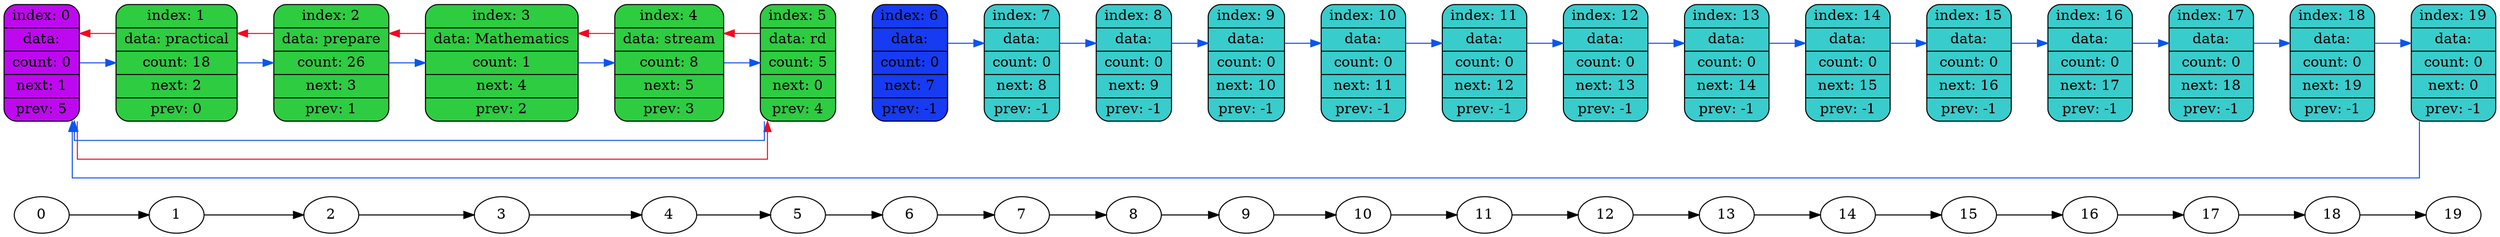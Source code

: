 digraph
{
    graph[splines = ortho]
    rankdir=LR

    "0" -> "1" -> "2" -> "3" -> "4" -> "5" -> "6" -> "7" -> "8" -> "9" -> "10" -> "11" -> "12" -> "13" -> "14" -> "15" -> "16" -> "17" -> "18" -> "19";

    node6[shape=record,style="rounded,filled",fillcolor="#163bf3",label="index: 6 | data:  | count: 0 | next: 7 | prev: -1"];
    node7[shape=record,style="rounded,filled",fillcolor="#39CCCC",label="index: 7 | data:  | count: 0 | next: 8 | prev: -1"];
    node8[shape=record,style="rounded,filled",fillcolor="#39CCCC",label="index: 8 | data:  | count: 0 | next: 9 | prev: -1"];
    node9[shape=record,style="rounded,filled",fillcolor="#39CCCC",label="index: 9 | data:  | count: 0 | next: 10 | prev: -1"];
    node10[shape=record,style="rounded,filled",fillcolor="#39CCCC",label="index: 10 | data:  | count: 0 | next: 11 | prev: -1"];
    node11[shape=record,style="rounded,filled",fillcolor="#39CCCC",label="index: 11 | data:  | count: 0 | next: 12 | prev: -1"];
    node12[shape=record,style="rounded,filled",fillcolor="#39CCCC",label="index: 12 | data:  | count: 0 | next: 13 | prev: -1"];
    node13[shape=record,style="rounded,filled",fillcolor="#39CCCC",label="index: 13 | data:  | count: 0 | next: 14 | prev: -1"];
    node14[shape=record,style="rounded,filled",fillcolor="#39CCCC",label="index: 14 | data:  | count: 0 | next: 15 | prev: -1"];
    node15[shape=record,style="rounded,filled",fillcolor="#39CCCC",label="index: 15 | data:  | count: 0 | next: 16 | prev: -1"];
    node16[shape=record,style="rounded,filled",fillcolor="#39CCCC",label="index: 16 | data:  | count: 0 | next: 17 | prev: -1"];
    node17[shape=record,style="rounded,filled",fillcolor="#39CCCC",label="index: 17 | data:  | count: 0 | next: 18 | prev: -1"];
    node18[shape=record,style="rounded,filled",fillcolor="#39CCCC",label="index: 18 | data:  | count: 0 | next: 19 | prev: -1"];
    node19[shape=record,style="rounded,filled",fillcolor="#39CCCC",label="index: 19 | data:  | count: 0 | next: 0 | prev: -1"];
    node0[shape=record,style="rounded,filled",fillcolor="#BE08F0",label="index: 0 | data:  | count: 0 | next: 1 | prev: 5"];
    node1[shape=record,style="rounded,filled",fillcolor="#2ECC40",label="index: 1 | data: practical | count: 18 | next: 2 | prev: 0"];
    node2[shape=record,style="rounded,filled",fillcolor="#2ECC40",label="index: 2 | data: prepare | count: 26 | next: 3 | prev: 1"];
    node3[shape=record,style="rounded,filled",fillcolor="#2ECC40",label="index: 3 | data: Mathematics | count: 1 | next: 4 | prev: 2"];
    node4[shape=record,style="rounded,filled",fillcolor="#2ECC40",label="index: 4 | data: stream | count: 8 | next: 5 | prev: 3"];
    node5[shape=record,style="rounded,filled",fillcolor="#2ECC40",label="index: 5 | data: rd | count: 5 | next: 0 | prev: 4"];

    node0 -> node1[color="none"]
    {rank = same; "0"; node0}
    node1 -> node2[color="none"]
    {rank = same; "1"; node1}
    node2 -> node3[color="none"]
    {rank = same; "2"; node2}
    node3 -> node4[color="none"]
    {rank = same; "3"; node3}
    node4 -> node5[color="none"]
    {rank = same; "4"; node4}
    node5 -> node6[color="none"]
    {rank = same; "5"; node5}
    node6 -> node7[color="none"]
    {rank = same; "6"; node6}
    node7 -> node8[color="none"]
    {rank = same; "7"; node7}
    node8 -> node9[color="none"]
    {rank = same; "8"; node8}
    node9 -> node10[color="none"]
    {rank = same; "9"; node9}
    node10 -> node11[color="none"]
    {rank = same; "10"; node10}
    node11 -> node12[color="none"]
    {rank = same; "11"; node11}
    node12 -> node13[color="none"]
    {rank = same; "12"; node12}
    node13 -> node14[color="none"]
    {rank = same; "13"; node13}
    node14 -> node15[color="none"]
    {rank = same; "14"; node14}
    node15 -> node16[color="none"]
    {rank = same; "15"; node15}
    node16 -> node17[color="none"]
    {rank = same; "16"; node16}
    node17 -> node18[color="none"]
    {rank = same; "17"; node17}
    node18 -> node19[color="none"]
    {rank = same; "18"; node18}
    {rank = same; "19"; node19}

    node0 -> node1[color="#0855F0",constraint=false]
    node1 -> node0[color="#F00822",constraint=false]
    node1 -> node2[color="#0855F0",constraint=false]
    node2 -> node1[color="#F00822",constraint=false]
    node2 -> node3[color="#0855F0",constraint=false]
    node3 -> node2[color="#F00822",constraint=false]
    node3 -> node4[color="#0855F0",constraint=false]
    node4 -> node3[color="#F00822",constraint=false]
    node4 -> node5[color="#0855F0",constraint=false]
    node5 -> node4[color="#F00822",constraint=false]
    node5 -> node0[color="#0855F0",constraint=false]

    node0 -> node5[color="#F00822",constraint=false]
    node6 -> node7[color="#0855F0",constraint=false]
    node7 -> node8[color="#0855F0",constraint=false]
    node8 -> node9[color="#0855F0",constraint=false]
    node9 -> node10[color="#0855F0",constraint=false]
    node10 -> node11[color="#0855F0",constraint=false]
    node11 -> node12[color="#0855F0",constraint=false]
    node12 -> node13[color="#0855F0",constraint=false]
    node13 -> node14[color="#0855F0",constraint=false]
    node14 -> node15[color="#0855F0",constraint=false]
    node15 -> node16[color="#0855F0",constraint=false]
    node16 -> node17[color="#0855F0",constraint=false]
    node17 -> node18[color="#0855F0",constraint=false]
    node18 -> node19[color="#0855F0",constraint=false]
    node19 -> node0[color="#0855F0",constraint=false]
}